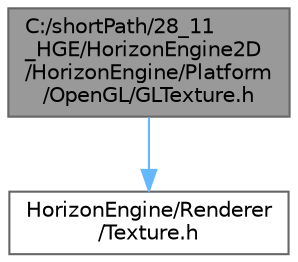 digraph "C:/shortPath/28_11_HGE/HorizonEngine2D/HorizonEngine/Platform/OpenGL/GLTexture.h"
{
 // LATEX_PDF_SIZE
  bgcolor="transparent";
  edge [fontname=Helvetica,fontsize=10,labelfontname=Helvetica,labelfontsize=10];
  node [fontname=Helvetica,fontsize=10,shape=box,height=0.2,width=0.4];
  Node1 [label="C:/shortPath/28_11\l_HGE/HorizonEngine2D\l/HorizonEngine/Platform\l/OpenGL/GLTexture.h",height=0.2,width=0.4,color="gray40", fillcolor="grey60", style="filled", fontcolor="black",tooltip=" "];
  Node1 -> Node2 [color="steelblue1",style="solid"];
  Node2 [label="HorizonEngine/Renderer\l/Texture.h",height=0.2,width=0.4,color="grey40", fillcolor="white", style="filled",URL="$_texture_8h.html",tooltip=" "];
}
